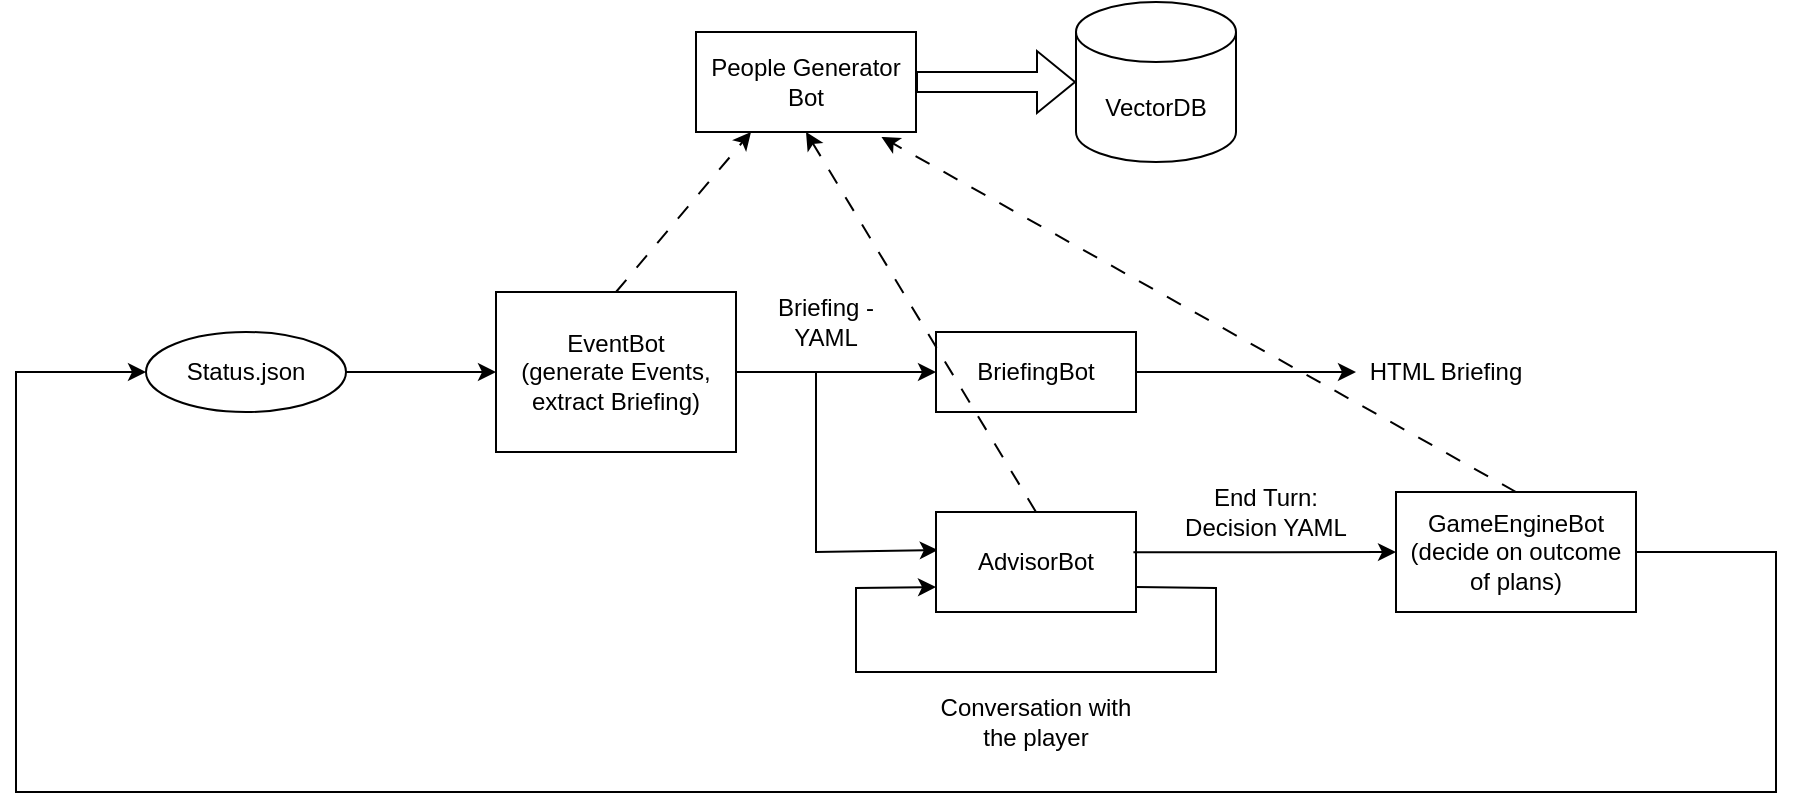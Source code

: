 <mxfile version="28.0.4">
  <diagram name="Page-1" id="-cDUw6mfpqmsIxuSoo4R">
    <mxGraphModel dx="1776" dy="705" grid="1" gridSize="10" guides="1" tooltips="1" connect="1" arrows="1" fold="1" page="1" pageScale="1" pageWidth="827" pageHeight="1169" math="0" shadow="0">
      <root>
        <mxCell id="0" />
        <mxCell id="1" parent="0" />
        <mxCell id="bli6fYcsZ2GsL2ERk_pY-1" value="" style="endArrow=classic;html=1;rounded=0;entryX=0;entryY=0.5;entryDx=0;entryDy=0;exitX=1;exitY=0.5;exitDx=0;exitDy=0;" edge="1" parent="1" source="bli6fYcsZ2GsL2ERk_pY-22" target="bli6fYcsZ2GsL2ERk_pY-8">
          <mxGeometry width="50" height="50" relative="1" as="geometry">
            <mxPoint x="90" y="410" as="sourcePoint" />
            <mxPoint x="180" y="390" as="targetPoint" />
          </mxGeometry>
        </mxCell>
        <mxCell id="bli6fYcsZ2GsL2ERk_pY-4" value="" style="endArrow=classic;html=1;rounded=0;entryX=0;entryY=0.5;entryDx=0;entryDy=0;" edge="1" parent="1" target="bli6fYcsZ2GsL2ERk_pY-9">
          <mxGeometry width="50" height="50" relative="1" as="geometry">
            <mxPoint x="280" y="390" as="sourcePoint" />
            <mxPoint x="374" y="390" as="targetPoint" />
          </mxGeometry>
        </mxCell>
        <mxCell id="bli6fYcsZ2GsL2ERk_pY-6" value="Briefing - YAML" style="text;html=1;align=center;verticalAlign=middle;whiteSpace=wrap;rounded=0;" vertex="1" parent="1">
          <mxGeometry x="290" y="350" width="70" height="30" as="geometry" />
        </mxCell>
        <mxCell id="bli6fYcsZ2GsL2ERk_pY-8" value="EventBot&lt;div&gt;(generate Events, extract Briefing)&lt;/div&gt;" style="rounded=0;whiteSpace=wrap;html=1;" vertex="1" parent="1">
          <mxGeometry x="160" y="350" width="120" height="80" as="geometry" />
        </mxCell>
        <mxCell id="bli6fYcsZ2GsL2ERk_pY-9" value="BriefingBot" style="rounded=0;whiteSpace=wrap;html=1;" vertex="1" parent="1">
          <mxGeometry x="380" y="370" width="100" height="40" as="geometry" />
        </mxCell>
        <mxCell id="bli6fYcsZ2GsL2ERk_pY-11" value="" style="endArrow=classic;html=1;rounded=0;entryX=0;entryY=0.5;entryDx=0;entryDy=0;" edge="1" parent="1" target="bli6fYcsZ2GsL2ERk_pY-12">
          <mxGeometry width="50" height="50" relative="1" as="geometry">
            <mxPoint x="480" y="390" as="sourcePoint" />
            <mxPoint x="640" y="330" as="targetPoint" />
            <Array as="points" />
          </mxGeometry>
        </mxCell>
        <mxCell id="bli6fYcsZ2GsL2ERk_pY-12" value="HTML Briefing" style="text;html=1;align=center;verticalAlign=middle;whiteSpace=wrap;rounded=0;" vertex="1" parent="1">
          <mxGeometry x="590" y="375" width="90" height="30" as="geometry" />
        </mxCell>
        <mxCell id="bli6fYcsZ2GsL2ERk_pY-13" value="" style="endArrow=classic;html=1;rounded=0;entryX=0.009;entryY=0.381;entryDx=0;entryDy=0;entryPerimeter=0;" edge="1" parent="1" target="bli6fYcsZ2GsL2ERk_pY-14">
          <mxGeometry width="50" height="50" relative="1" as="geometry">
            <mxPoint x="320" y="390" as="sourcePoint" />
            <mxPoint x="380" y="480" as="targetPoint" />
            <Array as="points">
              <mxPoint x="320" y="480" />
            </Array>
          </mxGeometry>
        </mxCell>
        <mxCell id="bli6fYcsZ2GsL2ERk_pY-14" value="AdvisorBot" style="rounded=0;whiteSpace=wrap;html=1;" vertex="1" parent="1">
          <mxGeometry x="380" y="460" width="100" height="50" as="geometry" />
        </mxCell>
        <mxCell id="bli6fYcsZ2GsL2ERk_pY-15" value="" style="endArrow=classic;html=1;rounded=0;exitX=1;exitY=0.75;exitDx=0;exitDy=0;entryX=0;entryY=0.75;entryDx=0;entryDy=0;" edge="1" parent="1" source="bli6fYcsZ2GsL2ERk_pY-14" target="bli6fYcsZ2GsL2ERk_pY-14">
          <mxGeometry width="50" height="50" relative="1" as="geometry">
            <mxPoint x="390" y="450" as="sourcePoint" />
            <mxPoint x="340" y="530" as="targetPoint" />
            <Array as="points">
              <mxPoint x="520" y="498" />
              <mxPoint x="520" y="540" />
              <mxPoint x="340" y="540" />
              <mxPoint x="340" y="498" />
            </Array>
          </mxGeometry>
        </mxCell>
        <mxCell id="bli6fYcsZ2GsL2ERk_pY-16" value="Conversation with the player" style="text;html=1;align=center;verticalAlign=middle;whiteSpace=wrap;rounded=0;" vertex="1" parent="1">
          <mxGeometry x="380" y="550" width="100" height="30" as="geometry" />
        </mxCell>
        <mxCell id="bli6fYcsZ2GsL2ERk_pY-17" value="" style="endArrow=classic;html=1;rounded=0;exitX=0.987;exitY=0.403;exitDx=0;exitDy=0;exitPerimeter=0;" edge="1" parent="1" source="bli6fYcsZ2GsL2ERk_pY-14" target="bli6fYcsZ2GsL2ERk_pY-19">
          <mxGeometry width="50" height="50" relative="1" as="geometry">
            <mxPoint x="390" y="450" as="sourcePoint" />
            <mxPoint x="630" y="480" as="targetPoint" />
          </mxGeometry>
        </mxCell>
        <mxCell id="bli6fYcsZ2GsL2ERk_pY-19" value="GameEngineBot&lt;div&gt;(decide on outcome of plans)&lt;/div&gt;" style="rounded=0;whiteSpace=wrap;html=1;" vertex="1" parent="1">
          <mxGeometry x="610" y="450" width="120" height="60" as="geometry" />
        </mxCell>
        <mxCell id="bli6fYcsZ2GsL2ERk_pY-20" value="End Turn:&lt;div&gt;Decision YAML&lt;/div&gt;" style="text;html=1;align=center;verticalAlign=middle;whiteSpace=wrap;rounded=0;" vertex="1" parent="1">
          <mxGeometry x="500" y="440" width="90" height="40" as="geometry" />
        </mxCell>
        <mxCell id="bli6fYcsZ2GsL2ERk_pY-22" value="" style="ellipse;whiteSpace=wrap;html=1;" vertex="1" parent="1">
          <mxGeometry x="-15" y="370" width="100" height="40" as="geometry" />
        </mxCell>
        <mxCell id="bli6fYcsZ2GsL2ERk_pY-2" value="Status.json" style="text;html=1;align=center;verticalAlign=middle;whiteSpace=wrap;rounded=0;" vertex="1" parent="1">
          <mxGeometry y="375" width="70" height="30" as="geometry" />
        </mxCell>
        <mxCell id="bli6fYcsZ2GsL2ERk_pY-23" value="" style="endArrow=classic;html=1;rounded=0;exitX=1;exitY=0.5;exitDx=0;exitDy=0;entryX=0;entryY=0.5;entryDx=0;entryDy=0;" edge="1" parent="1" source="bli6fYcsZ2GsL2ERk_pY-19" target="bli6fYcsZ2GsL2ERk_pY-22">
          <mxGeometry width="50" height="50" relative="1" as="geometry">
            <mxPoint x="630" y="580" as="sourcePoint" />
            <mxPoint x="680" y="530" as="targetPoint" />
            <Array as="points">
              <mxPoint x="800" y="480" />
              <mxPoint x="800" y="600" />
              <mxPoint x="-80" y="600" />
              <mxPoint x="-80" y="390" />
            </Array>
          </mxGeometry>
        </mxCell>
        <mxCell id="bli6fYcsZ2GsL2ERk_pY-24" value="People Generator Bot" style="rounded=0;whiteSpace=wrap;html=1;" vertex="1" parent="1">
          <mxGeometry x="260" y="220" width="110" height="50" as="geometry" />
        </mxCell>
        <mxCell id="bli6fYcsZ2GsL2ERk_pY-25" value="VectorDB" style="shape=cylinder3;whiteSpace=wrap;html=1;boundedLbl=1;backgroundOutline=1;size=15;" vertex="1" parent="1">
          <mxGeometry x="450" y="205" width="80" height="80" as="geometry" />
        </mxCell>
        <mxCell id="bli6fYcsZ2GsL2ERk_pY-26" value="" style="shape=flexArrow;endArrow=classic;html=1;rounded=0;exitX=1;exitY=0.5;exitDx=0;exitDy=0;entryX=0;entryY=0.5;entryDx=0;entryDy=0;entryPerimeter=0;" edge="1" parent="1" source="bli6fYcsZ2GsL2ERk_pY-24" target="bli6fYcsZ2GsL2ERk_pY-25">
          <mxGeometry width="50" height="50" relative="1" as="geometry">
            <mxPoint x="400" y="260" as="sourcePoint" />
            <mxPoint x="450" y="210" as="targetPoint" />
          </mxGeometry>
        </mxCell>
        <mxCell id="bli6fYcsZ2GsL2ERk_pY-28" value="" style="endArrow=classic;html=1;rounded=0;exitX=0.5;exitY=0;exitDx=0;exitDy=0;entryX=0.25;entryY=1;entryDx=0;entryDy=0;dashed=1;dashPattern=8 8;" edge="1" parent="1" source="bli6fYcsZ2GsL2ERk_pY-8" target="bli6fYcsZ2GsL2ERk_pY-24">
          <mxGeometry width="50" height="50" relative="1" as="geometry">
            <mxPoint x="360" y="450" as="sourcePoint" />
            <mxPoint x="410" y="400" as="targetPoint" />
          </mxGeometry>
        </mxCell>
        <mxCell id="bli6fYcsZ2GsL2ERk_pY-30" value="" style="endArrow=classic;html=1;rounded=0;exitX=0.5;exitY=0;exitDx=0;exitDy=0;entryX=0.5;entryY=1;entryDx=0;entryDy=0;dashed=1;dashPattern=8 8;" edge="1" parent="1" source="bli6fYcsZ2GsL2ERk_pY-14" target="bli6fYcsZ2GsL2ERk_pY-24">
          <mxGeometry width="50" height="50" relative="1" as="geometry">
            <mxPoint x="270" y="380" as="sourcePoint" />
            <mxPoint x="365" y="300" as="targetPoint" />
          </mxGeometry>
        </mxCell>
        <mxCell id="bli6fYcsZ2GsL2ERk_pY-31" value="" style="endArrow=classic;html=1;rounded=0;exitX=0.5;exitY=0;exitDx=0;exitDy=0;entryX=0.843;entryY=1.05;entryDx=0;entryDy=0;dashed=1;dashPattern=8 8;entryPerimeter=0;" edge="1" parent="1" source="bli6fYcsZ2GsL2ERk_pY-19" target="bli6fYcsZ2GsL2ERk_pY-24">
          <mxGeometry width="50" height="50" relative="1" as="geometry">
            <mxPoint x="455" y="500" as="sourcePoint" />
            <mxPoint x="340" y="310" as="targetPoint" />
          </mxGeometry>
        </mxCell>
      </root>
    </mxGraphModel>
  </diagram>
</mxfile>
